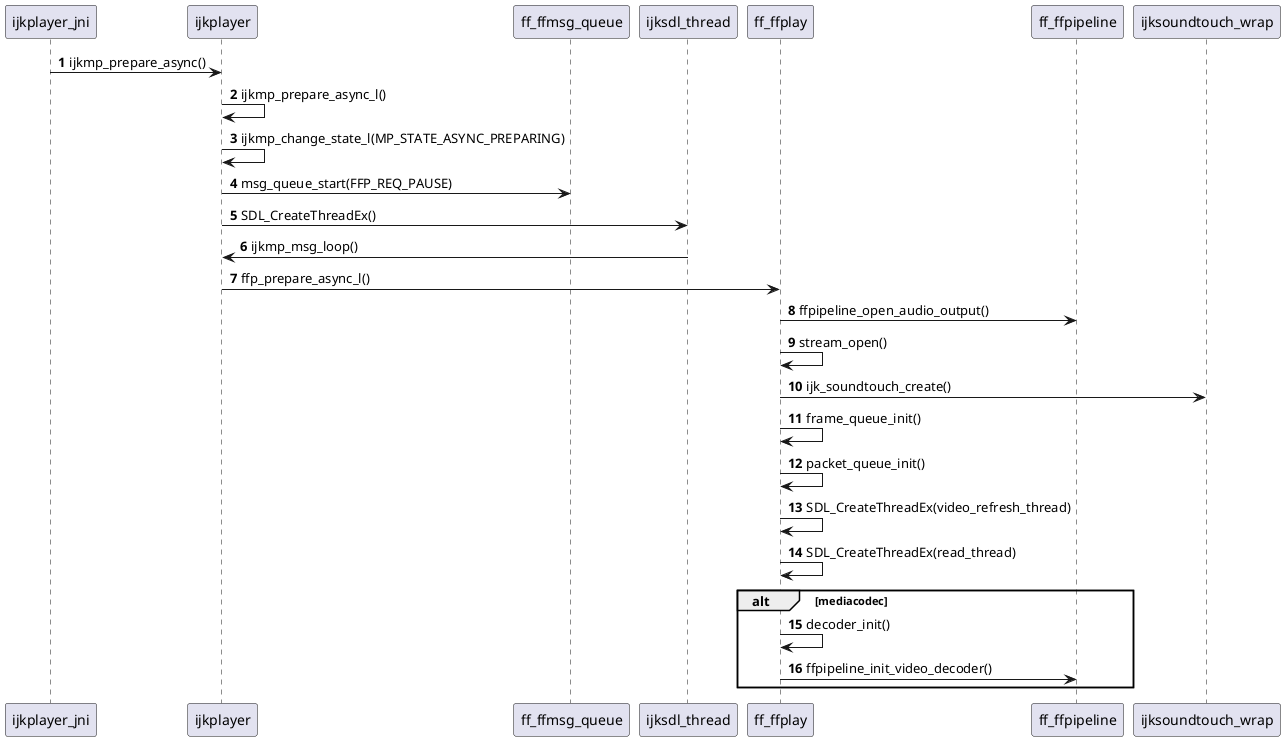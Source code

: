 @startuml
autonumber

ijkplayer_jni -> ijkplayer:ijkmp_prepare_async()

ijkplayer -> ijkplayer:ijkmp_prepare_async_l()

ijkplayer -> ijkplayer:ijkmp_change_state_l(MP_STATE_ASYNC_PREPARING)

ijkplayer -> ff_ffmsg_queue:msg_queue_start(FFP_REQ_PAUSE)

ijkplayer -> ijksdl_thread:SDL_CreateThreadEx()

ijksdl_thread -> ijkplayer:ijkmp_msg_loop()

ijkplayer -> ff_ffplay:ffp_prepare_async_l()

ff_ffplay -> ff_ffpipeline:ffpipeline_open_audio_output()

ff_ffplay -> ff_ffplay:stream_open()

ff_ffplay -> ijksoundtouch_wrap:ijk_soundtouch_create()

ff_ffplay -> ff_ffplay:frame_queue_init()

ff_ffplay -> ff_ffplay:packet_queue_init()

ff_ffplay -> ff_ffplay:SDL_CreateThreadEx(video_refresh_thread)

ff_ffplay -> ff_ffplay:SDL_CreateThreadEx(read_thread)

alt mediacodec
    ff_ffplay -> ff_ffplay:decoder_init()
    ff_ffplay -> ff_ffpipeline:ffpipeline_init_video_decoder()
end

@enduml